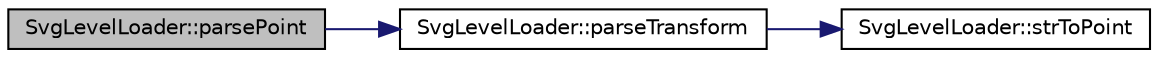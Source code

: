 digraph G
{
  edge [fontname="Helvetica",fontsize="10",labelfontname="Helvetica",labelfontsize="10"];
  node [fontname="Helvetica",fontsize="10",shape=record];
  rankdir="LR";
  Node1 [label="SvgLevelLoader::parsePoint",height=0.2,width=0.4,color="black", fillcolor="grey75", style="filled" fontcolor="black"];
  Node1 -> Node2 [color="midnightblue",fontsize="10",style="solid",fontname="Helvetica"];
  Node2 [label="SvgLevelLoader::parseTransform",height=0.2,width=0.4,color="black", fillcolor="white", style="filled",URL="$classSvgLevelLoader.html#aac30601434ed0f5f52f475c5315f7daf"];
  Node2 -> Node3 [color="midnightblue",fontsize="10",style="solid",fontname="Helvetica"];
  Node3 [label="SvgLevelLoader::strToPoint",height=0.2,width=0.4,color="black", fillcolor="white", style="filled",URL="$classSvgLevelLoader.html#a9faa5bb2a40a6bacaa0f28fc6460000f"];
}
